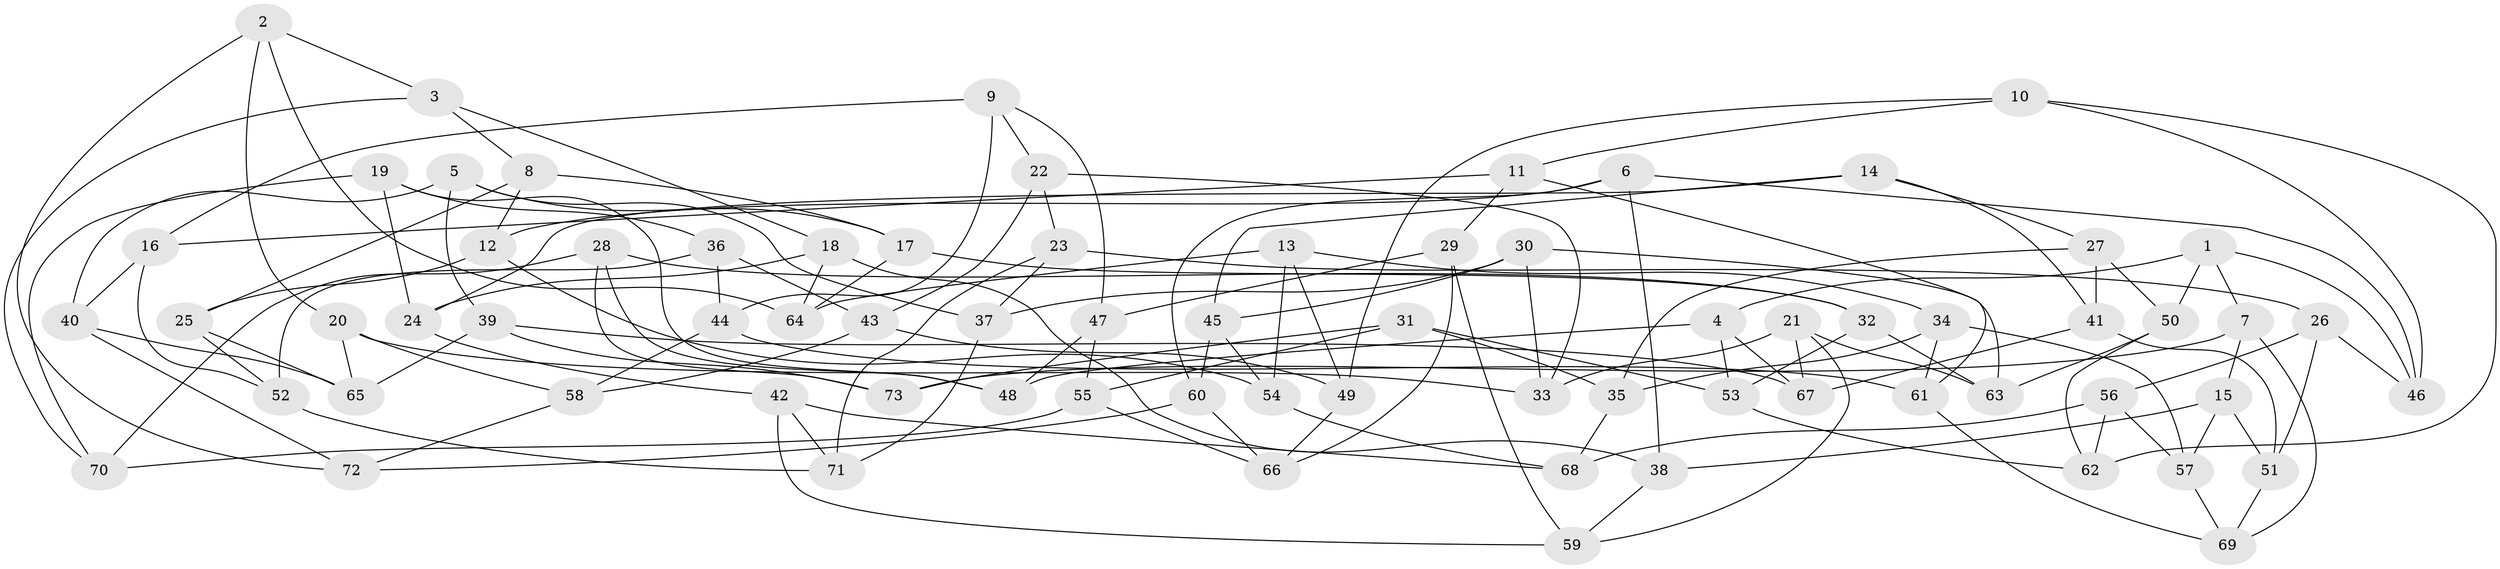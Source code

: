 // coarse degree distribution, {4: 0.175, 6: 0.575, 5: 0.25}
// Generated by graph-tools (version 1.1) at 2025/52/02/27/25 19:52:28]
// undirected, 73 vertices, 146 edges
graph export_dot {
graph [start="1"]
  node [color=gray90,style=filled];
  1;
  2;
  3;
  4;
  5;
  6;
  7;
  8;
  9;
  10;
  11;
  12;
  13;
  14;
  15;
  16;
  17;
  18;
  19;
  20;
  21;
  22;
  23;
  24;
  25;
  26;
  27;
  28;
  29;
  30;
  31;
  32;
  33;
  34;
  35;
  36;
  37;
  38;
  39;
  40;
  41;
  42;
  43;
  44;
  45;
  46;
  47;
  48;
  49;
  50;
  51;
  52;
  53;
  54;
  55;
  56;
  57;
  58;
  59;
  60;
  61;
  62;
  63;
  64;
  65;
  66;
  67;
  68;
  69;
  70;
  71;
  72;
  73;
  1 -- 46;
  1 -- 4;
  1 -- 50;
  1 -- 7;
  2 -- 20;
  2 -- 3;
  2 -- 72;
  2 -- 64;
  3 -- 70;
  3 -- 18;
  3 -- 8;
  4 -- 48;
  4 -- 53;
  4 -- 67;
  5 -- 40;
  5 -- 17;
  5 -- 37;
  5 -- 39;
  6 -- 12;
  6 -- 38;
  6 -- 60;
  6 -- 46;
  7 -- 15;
  7 -- 73;
  7 -- 69;
  8 -- 25;
  8 -- 17;
  8 -- 12;
  9 -- 44;
  9 -- 22;
  9 -- 16;
  9 -- 47;
  10 -- 62;
  10 -- 46;
  10 -- 11;
  10 -- 49;
  11 -- 16;
  11 -- 29;
  11 -- 61;
  12 -- 54;
  12 -- 25;
  13 -- 64;
  13 -- 49;
  13 -- 54;
  13 -- 34;
  14 -- 24;
  14 -- 27;
  14 -- 41;
  14 -- 45;
  15 -- 57;
  15 -- 38;
  15 -- 51;
  16 -- 52;
  16 -- 40;
  17 -- 32;
  17 -- 64;
  18 -- 64;
  18 -- 38;
  18 -- 24;
  19 -- 24;
  19 -- 36;
  19 -- 48;
  19 -- 70;
  20 -- 58;
  20 -- 65;
  20 -- 33;
  21 -- 33;
  21 -- 67;
  21 -- 59;
  21 -- 63;
  22 -- 33;
  22 -- 23;
  22 -- 43;
  23 -- 26;
  23 -- 37;
  23 -- 71;
  24 -- 42;
  25 -- 52;
  25 -- 65;
  26 -- 56;
  26 -- 46;
  26 -- 51;
  27 -- 50;
  27 -- 35;
  27 -- 41;
  28 -- 48;
  28 -- 32;
  28 -- 70;
  28 -- 73;
  29 -- 47;
  29 -- 59;
  29 -- 66;
  30 -- 63;
  30 -- 45;
  30 -- 37;
  30 -- 33;
  31 -- 53;
  31 -- 35;
  31 -- 55;
  31 -- 73;
  32 -- 53;
  32 -- 63;
  34 -- 35;
  34 -- 61;
  34 -- 57;
  35 -- 68;
  36 -- 44;
  36 -- 52;
  36 -- 43;
  37 -- 71;
  38 -- 59;
  39 -- 65;
  39 -- 67;
  39 -- 73;
  40 -- 65;
  40 -- 72;
  41 -- 67;
  41 -- 51;
  42 -- 71;
  42 -- 68;
  42 -- 59;
  43 -- 58;
  43 -- 49;
  44 -- 61;
  44 -- 58;
  45 -- 60;
  45 -- 54;
  47 -- 48;
  47 -- 55;
  49 -- 66;
  50 -- 62;
  50 -- 63;
  51 -- 69;
  52 -- 71;
  53 -- 62;
  54 -- 68;
  55 -- 66;
  55 -- 70;
  56 -- 68;
  56 -- 62;
  56 -- 57;
  57 -- 69;
  58 -- 72;
  60 -- 66;
  60 -- 72;
  61 -- 69;
}
